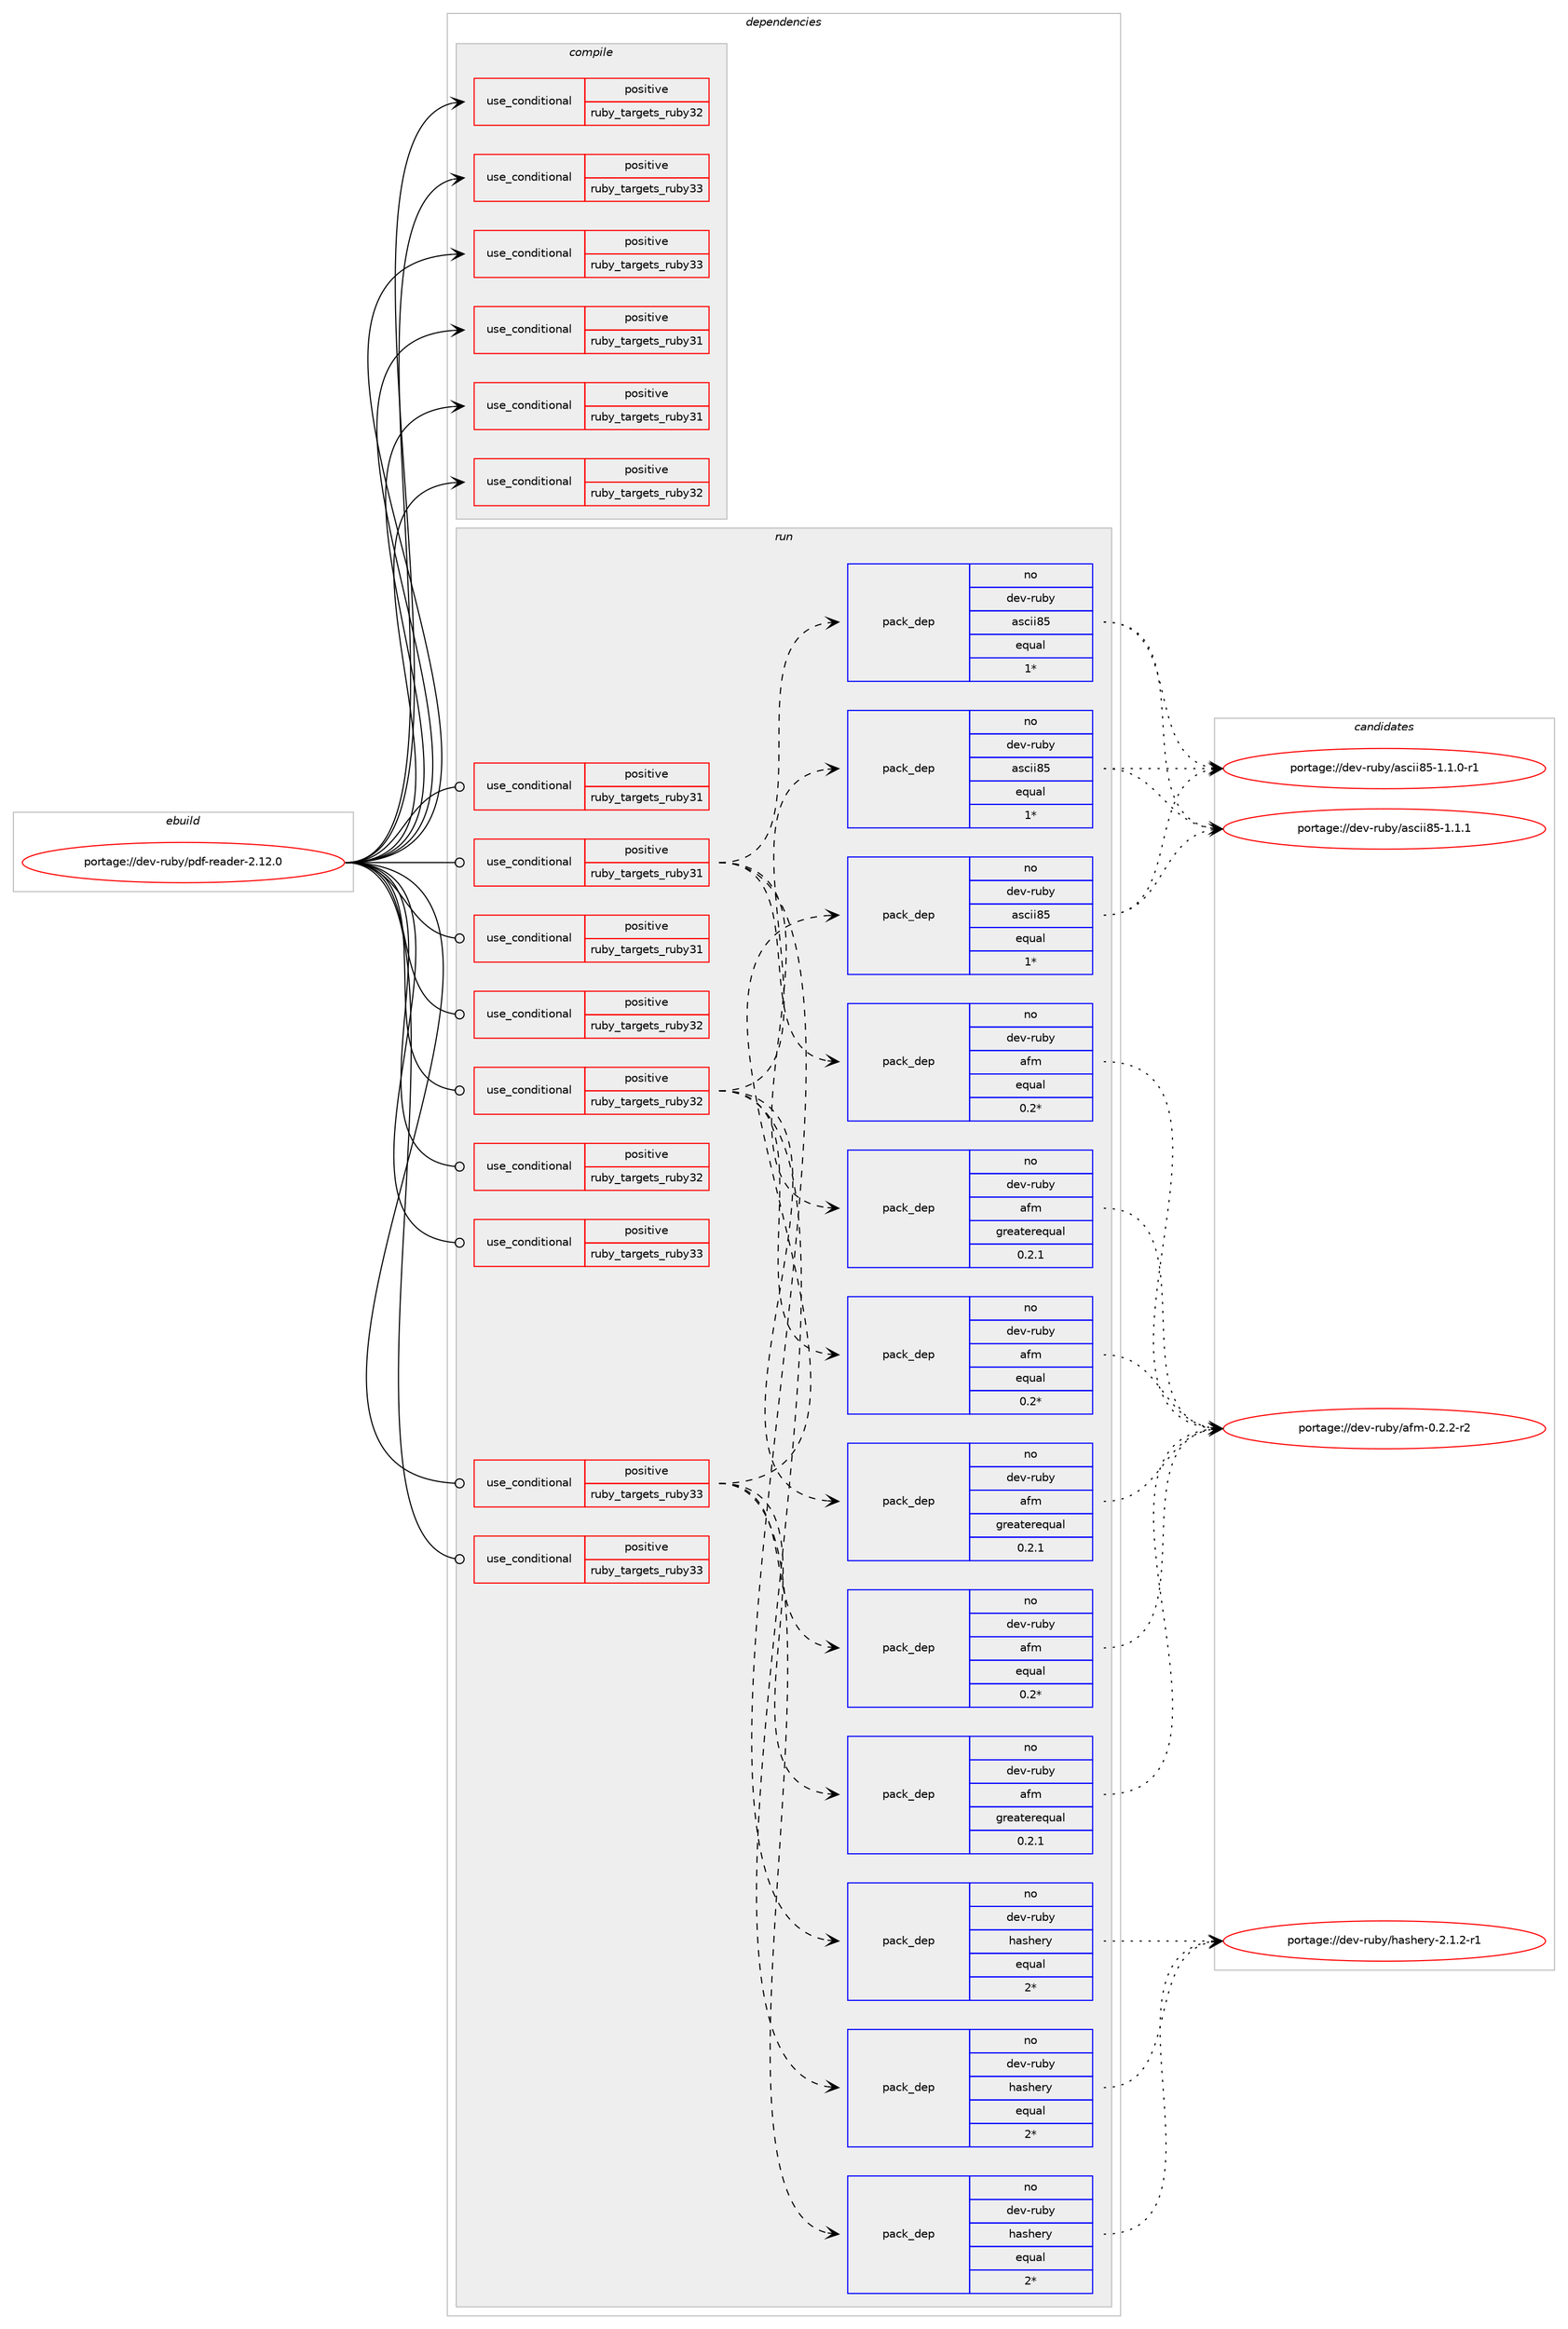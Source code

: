 digraph prolog {

# *************
# Graph options
# *************

newrank=true;
concentrate=true;
compound=true;
graph [rankdir=LR,fontname=Helvetica,fontsize=10,ranksep=1.5];#, ranksep=2.5, nodesep=0.2];
edge  [arrowhead=vee];
node  [fontname=Helvetica,fontsize=10];

# **********
# The ebuild
# **********

subgraph cluster_leftcol {
color=gray;
rank=same;
label=<<i>ebuild</i>>;
id [label="portage://dev-ruby/pdf-reader-2.12.0", color=red, width=4, href="../dev-ruby/pdf-reader-2.12.0.svg"];
}

# ****************
# The dependencies
# ****************

subgraph cluster_midcol {
color=gray;
label=<<i>dependencies</i>>;
subgraph cluster_compile {
fillcolor="#eeeeee";
style=filled;
label=<<i>compile</i>>;
subgraph cond51052 {
dependency98965 [label=<<TABLE BORDER="0" CELLBORDER="1" CELLSPACING="0" CELLPADDING="4"><TR><TD ROWSPAN="3" CELLPADDING="10">use_conditional</TD></TR><TR><TD>positive</TD></TR><TR><TD>ruby_targets_ruby31</TD></TR></TABLE>>, shape=none, color=red];
# *** BEGIN UNKNOWN DEPENDENCY TYPE (TODO) ***
# dependency98965 -> package_dependency(portage://dev-ruby/pdf-reader-2.12.0,install,no,dev-lang,ruby,none,[,,],[slot(3.1)],[])
# *** END UNKNOWN DEPENDENCY TYPE (TODO) ***

}
id:e -> dependency98965:w [weight=20,style="solid",arrowhead="vee"];
subgraph cond51053 {
dependency98966 [label=<<TABLE BORDER="0" CELLBORDER="1" CELLSPACING="0" CELLPADDING="4"><TR><TD ROWSPAN="3" CELLPADDING="10">use_conditional</TD></TR><TR><TD>positive</TD></TR><TR><TD>ruby_targets_ruby31</TD></TR></TABLE>>, shape=none, color=red];
# *** BEGIN UNKNOWN DEPENDENCY TYPE (TODO) ***
# dependency98966 -> package_dependency(portage://dev-ruby/pdf-reader-2.12.0,install,no,virtual,rubygems,none,[,,],[],[use(enable(ruby_targets_ruby31),negative)])
# *** END UNKNOWN DEPENDENCY TYPE (TODO) ***

}
id:e -> dependency98966:w [weight=20,style="solid",arrowhead="vee"];
subgraph cond51054 {
dependency98967 [label=<<TABLE BORDER="0" CELLBORDER="1" CELLSPACING="0" CELLPADDING="4"><TR><TD ROWSPAN="3" CELLPADDING="10">use_conditional</TD></TR><TR><TD>positive</TD></TR><TR><TD>ruby_targets_ruby32</TD></TR></TABLE>>, shape=none, color=red];
# *** BEGIN UNKNOWN DEPENDENCY TYPE (TODO) ***
# dependency98967 -> package_dependency(portage://dev-ruby/pdf-reader-2.12.0,install,no,dev-lang,ruby,none,[,,],[slot(3.2)],[])
# *** END UNKNOWN DEPENDENCY TYPE (TODO) ***

}
id:e -> dependency98967:w [weight=20,style="solid",arrowhead="vee"];
subgraph cond51055 {
dependency98968 [label=<<TABLE BORDER="0" CELLBORDER="1" CELLSPACING="0" CELLPADDING="4"><TR><TD ROWSPAN="3" CELLPADDING="10">use_conditional</TD></TR><TR><TD>positive</TD></TR><TR><TD>ruby_targets_ruby32</TD></TR></TABLE>>, shape=none, color=red];
# *** BEGIN UNKNOWN DEPENDENCY TYPE (TODO) ***
# dependency98968 -> package_dependency(portage://dev-ruby/pdf-reader-2.12.0,install,no,virtual,rubygems,none,[,,],[],[use(enable(ruby_targets_ruby32),negative)])
# *** END UNKNOWN DEPENDENCY TYPE (TODO) ***

}
id:e -> dependency98968:w [weight=20,style="solid",arrowhead="vee"];
subgraph cond51056 {
dependency98969 [label=<<TABLE BORDER="0" CELLBORDER="1" CELLSPACING="0" CELLPADDING="4"><TR><TD ROWSPAN="3" CELLPADDING="10">use_conditional</TD></TR><TR><TD>positive</TD></TR><TR><TD>ruby_targets_ruby33</TD></TR></TABLE>>, shape=none, color=red];
# *** BEGIN UNKNOWN DEPENDENCY TYPE (TODO) ***
# dependency98969 -> package_dependency(portage://dev-ruby/pdf-reader-2.12.0,install,no,dev-lang,ruby,none,[,,],[slot(3.3)],[])
# *** END UNKNOWN DEPENDENCY TYPE (TODO) ***

}
id:e -> dependency98969:w [weight=20,style="solid",arrowhead="vee"];
subgraph cond51057 {
dependency98970 [label=<<TABLE BORDER="0" CELLBORDER="1" CELLSPACING="0" CELLPADDING="4"><TR><TD ROWSPAN="3" CELLPADDING="10">use_conditional</TD></TR><TR><TD>positive</TD></TR><TR><TD>ruby_targets_ruby33</TD></TR></TABLE>>, shape=none, color=red];
# *** BEGIN UNKNOWN DEPENDENCY TYPE (TODO) ***
# dependency98970 -> package_dependency(portage://dev-ruby/pdf-reader-2.12.0,install,no,virtual,rubygems,none,[,,],[],[use(enable(ruby_targets_ruby33),negative)])
# *** END UNKNOWN DEPENDENCY TYPE (TODO) ***

}
id:e -> dependency98970:w [weight=20,style="solid",arrowhead="vee"];
}
subgraph cluster_compileandrun {
fillcolor="#eeeeee";
style=filled;
label=<<i>compile and run</i>>;
}
subgraph cluster_run {
fillcolor="#eeeeee";
style=filled;
label=<<i>run</i>>;
subgraph cond51058 {
dependency98971 [label=<<TABLE BORDER="0" CELLBORDER="1" CELLSPACING="0" CELLPADDING="4"><TR><TD ROWSPAN="3" CELLPADDING="10">use_conditional</TD></TR><TR><TD>positive</TD></TR><TR><TD>ruby_targets_ruby31</TD></TR></TABLE>>, shape=none, color=red];
# *** BEGIN UNKNOWN DEPENDENCY TYPE (TODO) ***
# dependency98971 -> package_dependency(portage://dev-ruby/pdf-reader-2.12.0,run,no,dev-lang,ruby,none,[,,],[slot(3.1)],[])
# *** END UNKNOWN DEPENDENCY TYPE (TODO) ***

}
id:e -> dependency98971:w [weight=20,style="solid",arrowhead="odot"];
subgraph cond51059 {
dependency98972 [label=<<TABLE BORDER="0" CELLBORDER="1" CELLSPACING="0" CELLPADDING="4"><TR><TD ROWSPAN="3" CELLPADDING="10">use_conditional</TD></TR><TR><TD>positive</TD></TR><TR><TD>ruby_targets_ruby31</TD></TR></TABLE>>, shape=none, color=red];
subgraph pack46596 {
dependency98973 [label=<<TABLE BORDER="0" CELLBORDER="1" CELLSPACING="0" CELLPADDING="4" WIDTH="220"><TR><TD ROWSPAN="6" CELLPADDING="30">pack_dep</TD></TR><TR><TD WIDTH="110">no</TD></TR><TR><TD>dev-ruby</TD></TR><TR><TD>afm</TD></TR><TR><TD>greaterequal</TD></TR><TR><TD>0.2.1</TD></TR></TABLE>>, shape=none, color=blue];
}
dependency98972:e -> dependency98973:w [weight=20,style="dashed",arrowhead="vee"];
subgraph pack46597 {
dependency98974 [label=<<TABLE BORDER="0" CELLBORDER="1" CELLSPACING="0" CELLPADDING="4" WIDTH="220"><TR><TD ROWSPAN="6" CELLPADDING="30">pack_dep</TD></TR><TR><TD WIDTH="110">no</TD></TR><TR><TD>dev-ruby</TD></TR><TR><TD>afm</TD></TR><TR><TD>equal</TD></TR><TR><TD>0.2*</TD></TR></TABLE>>, shape=none, color=blue];
}
dependency98972:e -> dependency98974:w [weight=20,style="dashed",arrowhead="vee"];
subgraph pack46598 {
dependency98975 [label=<<TABLE BORDER="0" CELLBORDER="1" CELLSPACING="0" CELLPADDING="4" WIDTH="220"><TR><TD ROWSPAN="6" CELLPADDING="30">pack_dep</TD></TR><TR><TD WIDTH="110">no</TD></TR><TR><TD>dev-ruby</TD></TR><TR><TD>ascii85</TD></TR><TR><TD>equal</TD></TR><TR><TD>1*</TD></TR></TABLE>>, shape=none, color=blue];
}
dependency98972:e -> dependency98975:w [weight=20,style="dashed",arrowhead="vee"];
subgraph pack46599 {
dependency98976 [label=<<TABLE BORDER="0" CELLBORDER="1" CELLSPACING="0" CELLPADDING="4" WIDTH="220"><TR><TD ROWSPAN="6" CELLPADDING="30">pack_dep</TD></TR><TR><TD WIDTH="110">no</TD></TR><TR><TD>dev-ruby</TD></TR><TR><TD>hashery</TD></TR><TR><TD>equal</TD></TR><TR><TD>2*</TD></TR></TABLE>>, shape=none, color=blue];
}
dependency98972:e -> dependency98976:w [weight=20,style="dashed",arrowhead="vee"];
# *** BEGIN UNKNOWN DEPENDENCY TYPE (TODO) ***
# dependency98972 -> package_dependency(portage://dev-ruby/pdf-reader-2.12.0,run,no,dev-ruby,ttfunk,none,[,,],any_different_slot,[use(enable(ruby_targets_ruby31),negative)])
# *** END UNKNOWN DEPENDENCY TYPE (TODO) ***

# *** BEGIN UNKNOWN DEPENDENCY TYPE (TODO) ***
# dependency98972 -> package_dependency(portage://dev-ruby/pdf-reader-2.12.0,run,no,dev-ruby,ruby-rc4,none,[,,],[],[use(enable(ruby_targets_ruby31),negative)])
# *** END UNKNOWN DEPENDENCY TYPE (TODO) ***

}
id:e -> dependency98972:w [weight=20,style="solid",arrowhead="odot"];
subgraph cond51060 {
dependency98977 [label=<<TABLE BORDER="0" CELLBORDER="1" CELLSPACING="0" CELLPADDING="4"><TR><TD ROWSPAN="3" CELLPADDING="10">use_conditional</TD></TR><TR><TD>positive</TD></TR><TR><TD>ruby_targets_ruby31</TD></TR></TABLE>>, shape=none, color=red];
# *** BEGIN UNKNOWN DEPENDENCY TYPE (TODO) ***
# dependency98977 -> package_dependency(portage://dev-ruby/pdf-reader-2.12.0,run,no,virtual,rubygems,none,[,,],[],[use(enable(ruby_targets_ruby31),negative)])
# *** END UNKNOWN DEPENDENCY TYPE (TODO) ***

}
id:e -> dependency98977:w [weight=20,style="solid",arrowhead="odot"];
subgraph cond51061 {
dependency98978 [label=<<TABLE BORDER="0" CELLBORDER="1" CELLSPACING="0" CELLPADDING="4"><TR><TD ROWSPAN="3" CELLPADDING="10">use_conditional</TD></TR><TR><TD>positive</TD></TR><TR><TD>ruby_targets_ruby32</TD></TR></TABLE>>, shape=none, color=red];
# *** BEGIN UNKNOWN DEPENDENCY TYPE (TODO) ***
# dependency98978 -> package_dependency(portage://dev-ruby/pdf-reader-2.12.0,run,no,dev-lang,ruby,none,[,,],[slot(3.2)],[])
# *** END UNKNOWN DEPENDENCY TYPE (TODO) ***

}
id:e -> dependency98978:w [weight=20,style="solid",arrowhead="odot"];
subgraph cond51062 {
dependency98979 [label=<<TABLE BORDER="0" CELLBORDER="1" CELLSPACING="0" CELLPADDING="4"><TR><TD ROWSPAN="3" CELLPADDING="10">use_conditional</TD></TR><TR><TD>positive</TD></TR><TR><TD>ruby_targets_ruby32</TD></TR></TABLE>>, shape=none, color=red];
subgraph pack46600 {
dependency98980 [label=<<TABLE BORDER="0" CELLBORDER="1" CELLSPACING="0" CELLPADDING="4" WIDTH="220"><TR><TD ROWSPAN="6" CELLPADDING="30">pack_dep</TD></TR><TR><TD WIDTH="110">no</TD></TR><TR><TD>dev-ruby</TD></TR><TR><TD>afm</TD></TR><TR><TD>greaterequal</TD></TR><TR><TD>0.2.1</TD></TR></TABLE>>, shape=none, color=blue];
}
dependency98979:e -> dependency98980:w [weight=20,style="dashed",arrowhead="vee"];
subgraph pack46601 {
dependency98981 [label=<<TABLE BORDER="0" CELLBORDER="1" CELLSPACING="0" CELLPADDING="4" WIDTH="220"><TR><TD ROWSPAN="6" CELLPADDING="30">pack_dep</TD></TR><TR><TD WIDTH="110">no</TD></TR><TR><TD>dev-ruby</TD></TR><TR><TD>afm</TD></TR><TR><TD>equal</TD></TR><TR><TD>0.2*</TD></TR></TABLE>>, shape=none, color=blue];
}
dependency98979:e -> dependency98981:w [weight=20,style="dashed",arrowhead="vee"];
subgraph pack46602 {
dependency98982 [label=<<TABLE BORDER="0" CELLBORDER="1" CELLSPACING="0" CELLPADDING="4" WIDTH="220"><TR><TD ROWSPAN="6" CELLPADDING="30">pack_dep</TD></TR><TR><TD WIDTH="110">no</TD></TR><TR><TD>dev-ruby</TD></TR><TR><TD>ascii85</TD></TR><TR><TD>equal</TD></TR><TR><TD>1*</TD></TR></TABLE>>, shape=none, color=blue];
}
dependency98979:e -> dependency98982:w [weight=20,style="dashed",arrowhead="vee"];
subgraph pack46603 {
dependency98983 [label=<<TABLE BORDER="0" CELLBORDER="1" CELLSPACING="0" CELLPADDING="4" WIDTH="220"><TR><TD ROWSPAN="6" CELLPADDING="30">pack_dep</TD></TR><TR><TD WIDTH="110">no</TD></TR><TR><TD>dev-ruby</TD></TR><TR><TD>hashery</TD></TR><TR><TD>equal</TD></TR><TR><TD>2*</TD></TR></TABLE>>, shape=none, color=blue];
}
dependency98979:e -> dependency98983:w [weight=20,style="dashed",arrowhead="vee"];
# *** BEGIN UNKNOWN DEPENDENCY TYPE (TODO) ***
# dependency98979 -> package_dependency(portage://dev-ruby/pdf-reader-2.12.0,run,no,dev-ruby,ttfunk,none,[,,],any_different_slot,[use(enable(ruby_targets_ruby32),negative)])
# *** END UNKNOWN DEPENDENCY TYPE (TODO) ***

# *** BEGIN UNKNOWN DEPENDENCY TYPE (TODO) ***
# dependency98979 -> package_dependency(portage://dev-ruby/pdf-reader-2.12.0,run,no,dev-ruby,ruby-rc4,none,[,,],[],[use(enable(ruby_targets_ruby32),negative)])
# *** END UNKNOWN DEPENDENCY TYPE (TODO) ***

}
id:e -> dependency98979:w [weight=20,style="solid",arrowhead="odot"];
subgraph cond51063 {
dependency98984 [label=<<TABLE BORDER="0" CELLBORDER="1" CELLSPACING="0" CELLPADDING="4"><TR><TD ROWSPAN="3" CELLPADDING="10">use_conditional</TD></TR><TR><TD>positive</TD></TR><TR><TD>ruby_targets_ruby32</TD></TR></TABLE>>, shape=none, color=red];
# *** BEGIN UNKNOWN DEPENDENCY TYPE (TODO) ***
# dependency98984 -> package_dependency(portage://dev-ruby/pdf-reader-2.12.0,run,no,virtual,rubygems,none,[,,],[],[use(enable(ruby_targets_ruby32),negative)])
# *** END UNKNOWN DEPENDENCY TYPE (TODO) ***

}
id:e -> dependency98984:w [weight=20,style="solid",arrowhead="odot"];
subgraph cond51064 {
dependency98985 [label=<<TABLE BORDER="0" CELLBORDER="1" CELLSPACING="0" CELLPADDING="4"><TR><TD ROWSPAN="3" CELLPADDING="10">use_conditional</TD></TR><TR><TD>positive</TD></TR><TR><TD>ruby_targets_ruby33</TD></TR></TABLE>>, shape=none, color=red];
# *** BEGIN UNKNOWN DEPENDENCY TYPE (TODO) ***
# dependency98985 -> package_dependency(portage://dev-ruby/pdf-reader-2.12.0,run,no,dev-lang,ruby,none,[,,],[slot(3.3)],[])
# *** END UNKNOWN DEPENDENCY TYPE (TODO) ***

}
id:e -> dependency98985:w [weight=20,style="solid",arrowhead="odot"];
subgraph cond51065 {
dependency98986 [label=<<TABLE BORDER="0" CELLBORDER="1" CELLSPACING="0" CELLPADDING="4"><TR><TD ROWSPAN="3" CELLPADDING="10">use_conditional</TD></TR><TR><TD>positive</TD></TR><TR><TD>ruby_targets_ruby33</TD></TR></TABLE>>, shape=none, color=red];
subgraph pack46604 {
dependency98987 [label=<<TABLE BORDER="0" CELLBORDER="1" CELLSPACING="0" CELLPADDING="4" WIDTH="220"><TR><TD ROWSPAN="6" CELLPADDING="30">pack_dep</TD></TR><TR><TD WIDTH="110">no</TD></TR><TR><TD>dev-ruby</TD></TR><TR><TD>afm</TD></TR><TR><TD>greaterequal</TD></TR><TR><TD>0.2.1</TD></TR></TABLE>>, shape=none, color=blue];
}
dependency98986:e -> dependency98987:w [weight=20,style="dashed",arrowhead="vee"];
subgraph pack46605 {
dependency98988 [label=<<TABLE BORDER="0" CELLBORDER="1" CELLSPACING="0" CELLPADDING="4" WIDTH="220"><TR><TD ROWSPAN="6" CELLPADDING="30">pack_dep</TD></TR><TR><TD WIDTH="110">no</TD></TR><TR><TD>dev-ruby</TD></TR><TR><TD>afm</TD></TR><TR><TD>equal</TD></TR><TR><TD>0.2*</TD></TR></TABLE>>, shape=none, color=blue];
}
dependency98986:e -> dependency98988:w [weight=20,style="dashed",arrowhead="vee"];
subgraph pack46606 {
dependency98989 [label=<<TABLE BORDER="0" CELLBORDER="1" CELLSPACING="0" CELLPADDING="4" WIDTH="220"><TR><TD ROWSPAN="6" CELLPADDING="30">pack_dep</TD></TR><TR><TD WIDTH="110">no</TD></TR><TR><TD>dev-ruby</TD></TR><TR><TD>ascii85</TD></TR><TR><TD>equal</TD></TR><TR><TD>1*</TD></TR></TABLE>>, shape=none, color=blue];
}
dependency98986:e -> dependency98989:w [weight=20,style="dashed",arrowhead="vee"];
subgraph pack46607 {
dependency98990 [label=<<TABLE BORDER="0" CELLBORDER="1" CELLSPACING="0" CELLPADDING="4" WIDTH="220"><TR><TD ROWSPAN="6" CELLPADDING="30">pack_dep</TD></TR><TR><TD WIDTH="110">no</TD></TR><TR><TD>dev-ruby</TD></TR><TR><TD>hashery</TD></TR><TR><TD>equal</TD></TR><TR><TD>2*</TD></TR></TABLE>>, shape=none, color=blue];
}
dependency98986:e -> dependency98990:w [weight=20,style="dashed",arrowhead="vee"];
# *** BEGIN UNKNOWN DEPENDENCY TYPE (TODO) ***
# dependency98986 -> package_dependency(portage://dev-ruby/pdf-reader-2.12.0,run,no,dev-ruby,ttfunk,none,[,,],any_different_slot,[use(enable(ruby_targets_ruby33),negative)])
# *** END UNKNOWN DEPENDENCY TYPE (TODO) ***

# *** BEGIN UNKNOWN DEPENDENCY TYPE (TODO) ***
# dependency98986 -> package_dependency(portage://dev-ruby/pdf-reader-2.12.0,run,no,dev-ruby,ruby-rc4,none,[,,],[],[use(enable(ruby_targets_ruby33),negative)])
# *** END UNKNOWN DEPENDENCY TYPE (TODO) ***

}
id:e -> dependency98986:w [weight=20,style="solid",arrowhead="odot"];
subgraph cond51066 {
dependency98991 [label=<<TABLE BORDER="0" CELLBORDER="1" CELLSPACING="0" CELLPADDING="4"><TR><TD ROWSPAN="3" CELLPADDING="10">use_conditional</TD></TR><TR><TD>positive</TD></TR><TR><TD>ruby_targets_ruby33</TD></TR></TABLE>>, shape=none, color=red];
# *** BEGIN UNKNOWN DEPENDENCY TYPE (TODO) ***
# dependency98991 -> package_dependency(portage://dev-ruby/pdf-reader-2.12.0,run,no,virtual,rubygems,none,[,,],[],[use(enable(ruby_targets_ruby33),negative)])
# *** END UNKNOWN DEPENDENCY TYPE (TODO) ***

}
id:e -> dependency98991:w [weight=20,style="solid",arrowhead="odot"];
}
}

# **************
# The candidates
# **************

subgraph cluster_choices {
rank=same;
color=gray;
label=<<i>candidates</i>>;

subgraph choice46596 {
color=black;
nodesep=1;
choice100101118451141179812147971021094548465046504511450 [label="portage://dev-ruby/afm-0.2.2-r2", color=red, width=4,href="../dev-ruby/afm-0.2.2-r2.svg"];
dependency98973:e -> choice100101118451141179812147971021094548465046504511450:w [style=dotted,weight="100"];
}
subgraph choice46597 {
color=black;
nodesep=1;
choice100101118451141179812147971021094548465046504511450 [label="portage://dev-ruby/afm-0.2.2-r2", color=red, width=4,href="../dev-ruby/afm-0.2.2-r2.svg"];
dependency98974:e -> choice100101118451141179812147971021094548465046504511450:w [style=dotted,weight="100"];
}
subgraph choice46598 {
color=black;
nodesep=1;
choice100101118451141179812147971159910510556534549464946484511449 [label="portage://dev-ruby/ascii85-1.1.0-r1", color=red, width=4,href="../dev-ruby/ascii85-1.1.0-r1.svg"];
choice10010111845114117981214797115991051055653454946494649 [label="portage://dev-ruby/ascii85-1.1.1", color=red, width=4,href="../dev-ruby/ascii85-1.1.1.svg"];
dependency98975:e -> choice100101118451141179812147971159910510556534549464946484511449:w [style=dotted,weight="100"];
dependency98975:e -> choice10010111845114117981214797115991051055653454946494649:w [style=dotted,weight="100"];
}
subgraph choice46599 {
color=black;
nodesep=1;
choice100101118451141179812147104971151041011141214550464946504511449 [label="portage://dev-ruby/hashery-2.1.2-r1", color=red, width=4,href="../dev-ruby/hashery-2.1.2-r1.svg"];
dependency98976:e -> choice100101118451141179812147104971151041011141214550464946504511449:w [style=dotted,weight="100"];
}
subgraph choice46600 {
color=black;
nodesep=1;
choice100101118451141179812147971021094548465046504511450 [label="portage://dev-ruby/afm-0.2.2-r2", color=red, width=4,href="../dev-ruby/afm-0.2.2-r2.svg"];
dependency98980:e -> choice100101118451141179812147971021094548465046504511450:w [style=dotted,weight="100"];
}
subgraph choice46601 {
color=black;
nodesep=1;
choice100101118451141179812147971021094548465046504511450 [label="portage://dev-ruby/afm-0.2.2-r2", color=red, width=4,href="../dev-ruby/afm-0.2.2-r2.svg"];
dependency98981:e -> choice100101118451141179812147971021094548465046504511450:w [style=dotted,weight="100"];
}
subgraph choice46602 {
color=black;
nodesep=1;
choice100101118451141179812147971159910510556534549464946484511449 [label="portage://dev-ruby/ascii85-1.1.0-r1", color=red, width=4,href="../dev-ruby/ascii85-1.1.0-r1.svg"];
choice10010111845114117981214797115991051055653454946494649 [label="portage://dev-ruby/ascii85-1.1.1", color=red, width=4,href="../dev-ruby/ascii85-1.1.1.svg"];
dependency98982:e -> choice100101118451141179812147971159910510556534549464946484511449:w [style=dotted,weight="100"];
dependency98982:e -> choice10010111845114117981214797115991051055653454946494649:w [style=dotted,weight="100"];
}
subgraph choice46603 {
color=black;
nodesep=1;
choice100101118451141179812147104971151041011141214550464946504511449 [label="portage://dev-ruby/hashery-2.1.2-r1", color=red, width=4,href="../dev-ruby/hashery-2.1.2-r1.svg"];
dependency98983:e -> choice100101118451141179812147104971151041011141214550464946504511449:w [style=dotted,weight="100"];
}
subgraph choice46604 {
color=black;
nodesep=1;
choice100101118451141179812147971021094548465046504511450 [label="portage://dev-ruby/afm-0.2.2-r2", color=red, width=4,href="../dev-ruby/afm-0.2.2-r2.svg"];
dependency98987:e -> choice100101118451141179812147971021094548465046504511450:w [style=dotted,weight="100"];
}
subgraph choice46605 {
color=black;
nodesep=1;
choice100101118451141179812147971021094548465046504511450 [label="portage://dev-ruby/afm-0.2.2-r2", color=red, width=4,href="../dev-ruby/afm-0.2.2-r2.svg"];
dependency98988:e -> choice100101118451141179812147971021094548465046504511450:w [style=dotted,weight="100"];
}
subgraph choice46606 {
color=black;
nodesep=1;
choice100101118451141179812147971159910510556534549464946484511449 [label="portage://dev-ruby/ascii85-1.1.0-r1", color=red, width=4,href="../dev-ruby/ascii85-1.1.0-r1.svg"];
choice10010111845114117981214797115991051055653454946494649 [label="portage://dev-ruby/ascii85-1.1.1", color=red, width=4,href="../dev-ruby/ascii85-1.1.1.svg"];
dependency98989:e -> choice100101118451141179812147971159910510556534549464946484511449:w [style=dotted,weight="100"];
dependency98989:e -> choice10010111845114117981214797115991051055653454946494649:w [style=dotted,weight="100"];
}
subgraph choice46607 {
color=black;
nodesep=1;
choice100101118451141179812147104971151041011141214550464946504511449 [label="portage://dev-ruby/hashery-2.1.2-r1", color=red, width=4,href="../dev-ruby/hashery-2.1.2-r1.svg"];
dependency98990:e -> choice100101118451141179812147104971151041011141214550464946504511449:w [style=dotted,weight="100"];
}
}

}

